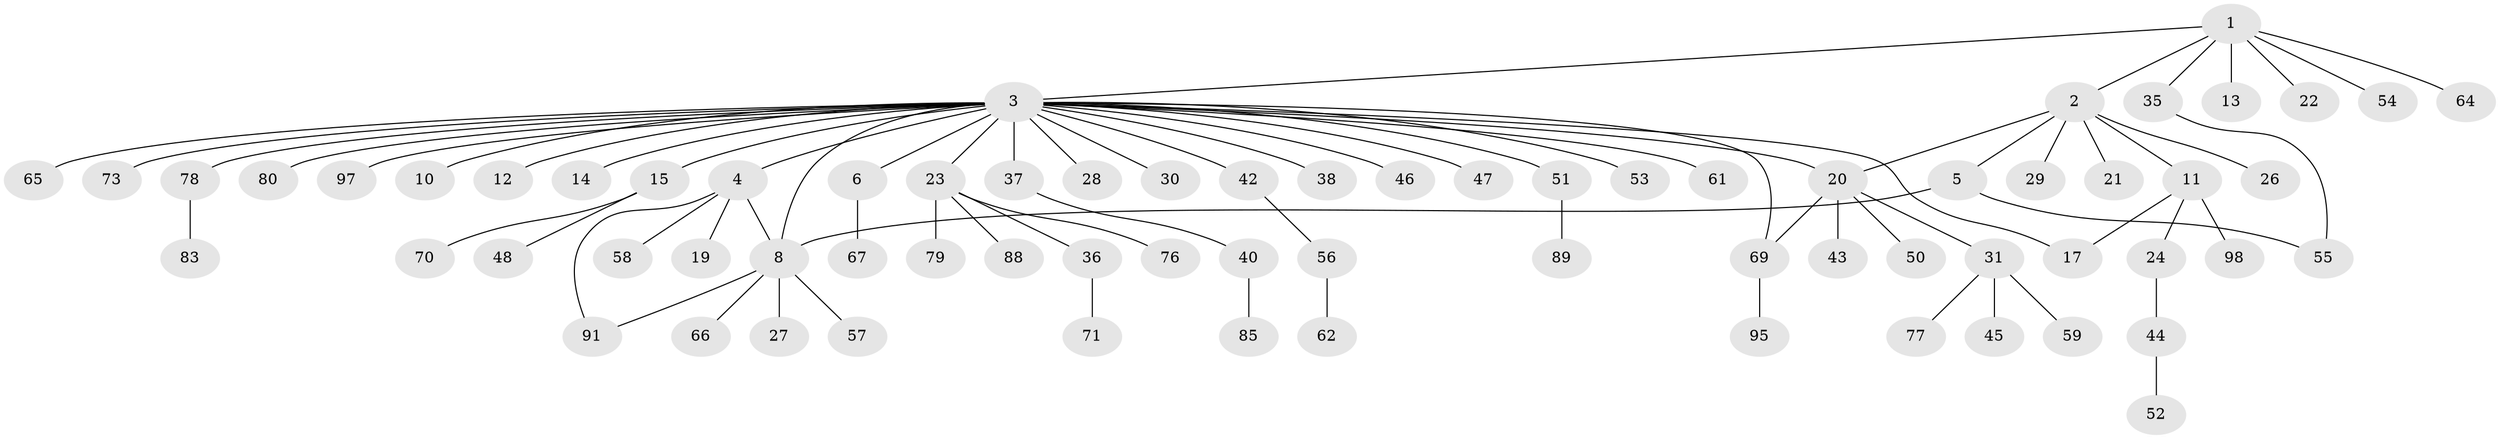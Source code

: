 // Generated by graph-tools (version 1.1) at 2025/23/03/03/25 07:23:51]
// undirected, 71 vertices, 77 edges
graph export_dot {
graph [start="1"]
  node [color=gray90,style=filled];
  1 [super="+9"];
  2 [super="+90"];
  3 [super="+25"];
  4 [super="+7"];
  5 [super="+16"];
  6 [super="+49"];
  8 [super="+41"];
  10;
  11 [super="+18"];
  12;
  13;
  14;
  15 [super="+34"];
  17;
  19 [super="+33"];
  20 [super="+63"];
  21;
  22;
  23 [super="+32"];
  24;
  26;
  27;
  28;
  29 [super="+74"];
  30;
  31 [super="+39"];
  35;
  36 [super="+82"];
  37;
  38;
  40 [super="+68"];
  42 [super="+81"];
  43 [super="+60"];
  44 [super="+96"];
  45;
  46 [super="+84"];
  47;
  48;
  50 [super="+75"];
  51;
  52;
  53;
  54;
  55;
  56 [super="+72"];
  57;
  58 [super="+93"];
  59;
  61;
  62;
  64;
  65;
  66;
  67;
  69 [super="+87"];
  70;
  71;
  73;
  76;
  77 [super="+86"];
  78;
  79;
  80 [super="+94"];
  83;
  85;
  88 [super="+92"];
  89;
  91;
  95;
  97;
  98;
  1 -- 2;
  1 -- 3;
  1 -- 22;
  1 -- 35;
  1 -- 54;
  1 -- 64;
  1 -- 13;
  2 -- 5;
  2 -- 11;
  2 -- 21;
  2 -- 26;
  2 -- 29;
  2 -- 20;
  3 -- 4;
  3 -- 6;
  3 -- 8;
  3 -- 10;
  3 -- 12;
  3 -- 14;
  3 -- 15;
  3 -- 17;
  3 -- 20;
  3 -- 23;
  3 -- 28;
  3 -- 30;
  3 -- 37;
  3 -- 38;
  3 -- 42;
  3 -- 46;
  3 -- 51;
  3 -- 53;
  3 -- 61;
  3 -- 65;
  3 -- 73;
  3 -- 78;
  3 -- 97;
  3 -- 80;
  3 -- 47;
  3 -- 69;
  4 -- 19;
  4 -- 91;
  4 -- 8;
  4 -- 58;
  5 -- 55;
  5 -- 8;
  6 -- 67;
  8 -- 27;
  8 -- 57;
  8 -- 66;
  8 -- 91;
  11 -- 17;
  11 -- 24;
  11 -- 98;
  15 -- 48;
  15 -- 70;
  20 -- 31;
  20 -- 43;
  20 -- 50;
  20 -- 69;
  23 -- 36;
  23 -- 88;
  23 -- 76;
  23 -- 79;
  24 -- 44;
  31 -- 45;
  31 -- 77;
  31 -- 59;
  35 -- 55;
  36 -- 71;
  37 -- 40;
  40 -- 85;
  42 -- 56;
  44 -- 52;
  51 -- 89;
  56 -- 62;
  69 -- 95;
  78 -- 83;
}
